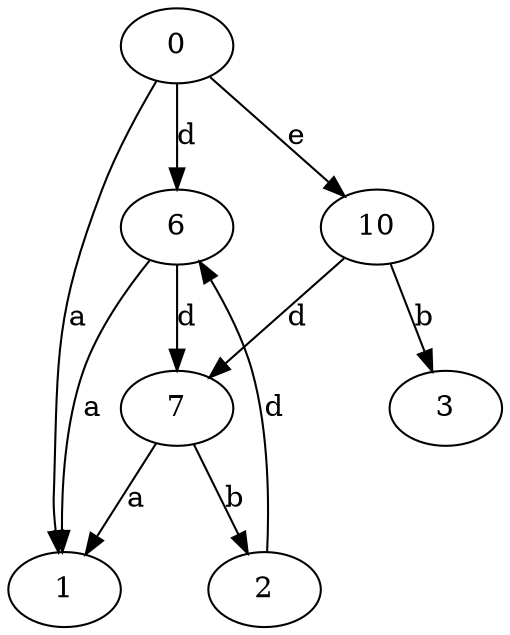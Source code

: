 strict digraph  {
0;
1;
2;
3;
6;
7;
10;
0 -> 1  [label=a];
0 -> 6  [label=d];
0 -> 10  [label=e];
2 -> 6  [label=d];
6 -> 1  [label=a];
6 -> 7  [label=d];
7 -> 1  [label=a];
7 -> 2  [label=b];
10 -> 3  [label=b];
10 -> 7  [label=d];
}
